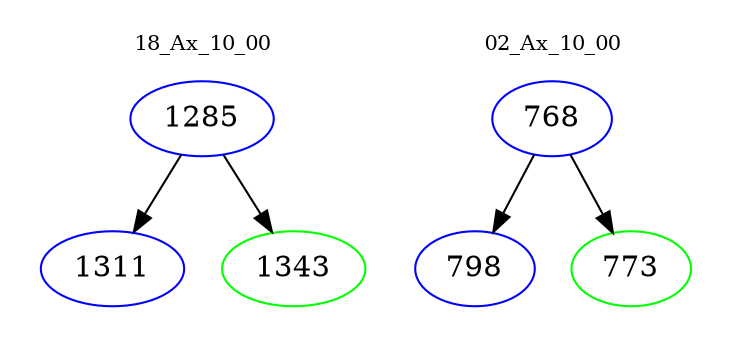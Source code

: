 digraph{
subgraph cluster_0 {
color = white
label = "18_Ax_10_00";
fontsize=10;
T0_1285 [label="1285", color="blue"]
T0_1285 -> T0_1311 [color="black"]
T0_1311 [label="1311", color="blue"]
T0_1285 -> T0_1343 [color="black"]
T0_1343 [label="1343", color="green"]
}
subgraph cluster_1 {
color = white
label = "02_Ax_10_00";
fontsize=10;
T1_768 [label="768", color="blue"]
T1_768 -> T1_798 [color="black"]
T1_798 [label="798", color="blue"]
T1_768 -> T1_773 [color="black"]
T1_773 [label="773", color="green"]
}
}
